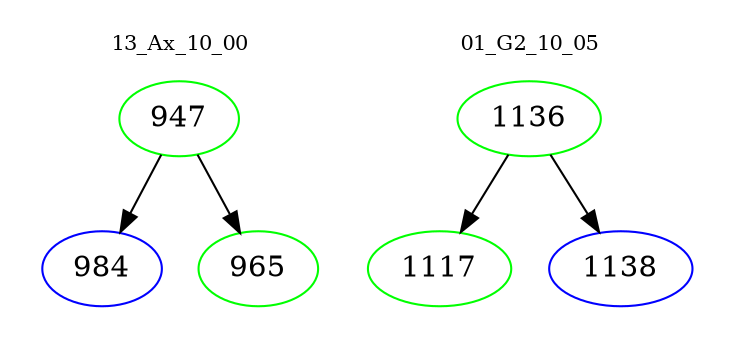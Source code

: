 digraph{
subgraph cluster_0 {
color = white
label = "13_Ax_10_00";
fontsize=10;
T0_947 [label="947", color="green"]
T0_947 -> T0_984 [color="black"]
T0_984 [label="984", color="blue"]
T0_947 -> T0_965 [color="black"]
T0_965 [label="965", color="green"]
}
subgraph cluster_1 {
color = white
label = "01_G2_10_05";
fontsize=10;
T1_1136 [label="1136", color="green"]
T1_1136 -> T1_1117 [color="black"]
T1_1117 [label="1117", color="green"]
T1_1136 -> T1_1138 [color="black"]
T1_1138 [label="1138", color="blue"]
}
}
